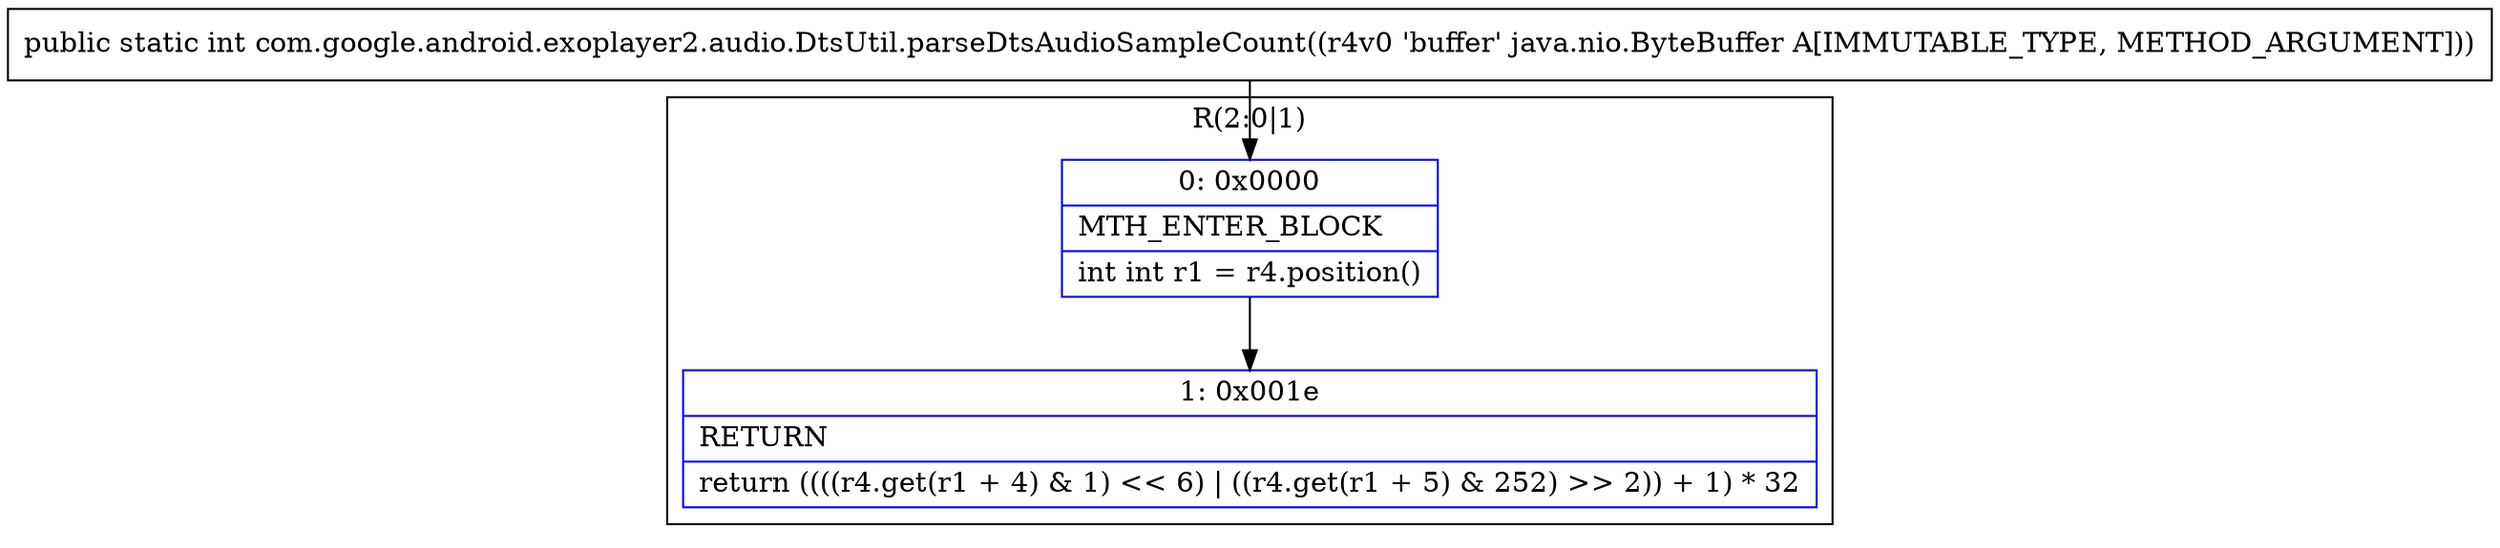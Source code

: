 digraph "CFG forcom.google.android.exoplayer2.audio.DtsUtil.parseDtsAudioSampleCount(Ljava\/nio\/ByteBuffer;)I" {
subgraph cluster_Region_1532987232 {
label = "R(2:0|1)";
node [shape=record,color=blue];
Node_0 [shape=record,label="{0\:\ 0x0000|MTH_ENTER_BLOCK\l|int int r1 = r4.position()\l}"];
Node_1 [shape=record,label="{1\:\ 0x001e|RETURN\l|return ((((r4.get(r1 + 4) & 1) \<\< 6) \| ((r4.get(r1 + 5) & 252) \>\> 2)) + 1) * 32\l}"];
}
MethodNode[shape=record,label="{public static int com.google.android.exoplayer2.audio.DtsUtil.parseDtsAudioSampleCount((r4v0 'buffer' java.nio.ByteBuffer A[IMMUTABLE_TYPE, METHOD_ARGUMENT])) }"];
MethodNode -> Node_0;
Node_0 -> Node_1;
}

